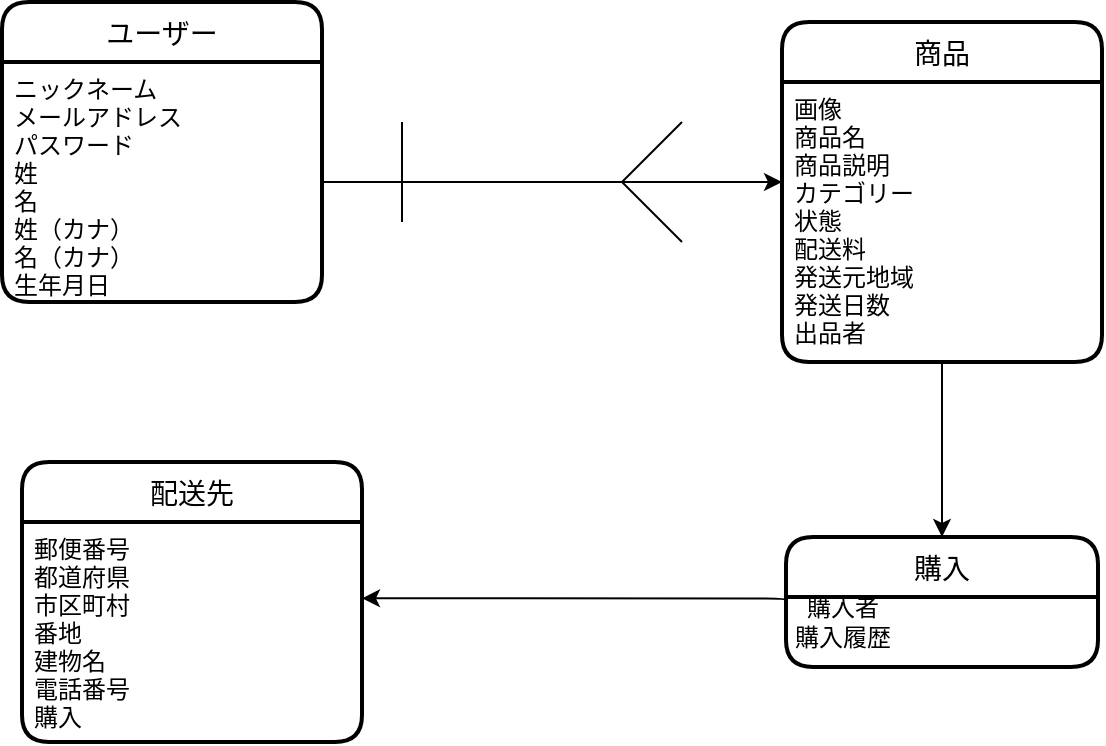 <mxfile>
    <diagram id="Jy3qfGTFqHCSB01263ke" name="ページ1">
        <mxGraphModel dx="1494" dy="1598" grid="1" gridSize="10" guides="0" tooltips="1" connect="1" arrows="1" fold="1" page="1" pageScale="1" pageWidth="827" pageHeight="1169" math="0" shadow="0">
            <root>
                <mxCell id="0"/>
                <mxCell id="1" parent="0"/>
                <mxCell id="46" value="ユーザー" style="swimlane;childLayout=stackLayout;horizontal=1;startSize=30;horizontalStack=0;rounded=1;fontSize=14;fontStyle=0;strokeWidth=2;resizeParent=0;resizeLast=1;shadow=0;dashed=0;align=center;" parent="1" vertex="1">
                    <mxGeometry y="-10" width="160" height="150" as="geometry"/>
                </mxCell>
                <mxCell id="47" value="ニックネーム&#10;メールアドレス&#10;パスワード&#10;姓&#10;名&#10;姓（カナ）&#10;名（カナ）&#10;生年月日&#10;" style="align=left;strokeColor=none;fillColor=none;spacingLeft=4;fontSize=12;verticalAlign=top;resizable=0;rotatable=0;part=1;" parent="46" vertex="1">
                    <mxGeometry y="30" width="160" height="120" as="geometry"/>
                </mxCell>
                <mxCell id="48" value="商品" style="swimlane;childLayout=stackLayout;horizontal=1;startSize=30;horizontalStack=0;rounded=1;fontSize=14;fontStyle=0;strokeWidth=2;resizeParent=0;resizeLast=1;shadow=0;dashed=0;align=center;" parent="1" vertex="1">
                    <mxGeometry x="390" width="160" height="170" as="geometry"/>
                </mxCell>
                <mxCell id="49" value="画像&#10;商品名&#10;商品説明&#10;カテゴリー&#10;状態&#10;配送料&#10;発送元地域&#10;発送日数&#10;出品者&#10;&#10;" style="align=left;strokeColor=none;fillColor=none;spacingLeft=4;fontSize=12;verticalAlign=top;resizable=0;rotatable=0;part=1;" parent="48" vertex="1">
                    <mxGeometry y="30" width="160" height="140" as="geometry"/>
                </mxCell>
                <mxCell id="50" style="edgeStyle=orthogonalEdgeStyle;rounded=0;orthogonalLoop=1;jettySize=auto;html=1;exitX=0.5;exitY=1;exitDx=0;exitDy=0;" parent="48" source="49" target="49" edge="1">
                    <mxGeometry relative="1" as="geometry"/>
                </mxCell>
                <mxCell id="80" style="edgeStyle=orthogonalEdgeStyle;curved=0;rounded=1;sketch=0;orthogonalLoop=1;jettySize=auto;html=1;exitX=0;exitY=0.5;exitDx=0;exitDy=0;entryX=1;entryY=0.347;entryDx=0;entryDy=0;entryPerimeter=0;" parent="1" source="54" target="59" edge="1">
                    <mxGeometry relative="1" as="geometry">
                        <Array as="points">
                            <mxPoint x="392" y="288"/>
                        </Array>
                    </mxGeometry>
                </mxCell>
                <mxCell id="54" value="購入" style="swimlane;childLayout=stackLayout;horizontal=1;startSize=30;horizontalStack=0;rounded=1;fontSize=14;fontStyle=0;strokeWidth=2;resizeParent=0;resizeLast=1;shadow=0;dashed=0;align=center;" parent="1" vertex="1">
                    <mxGeometry x="392" y="257.5" width="156" height="65" as="geometry"/>
                </mxCell>
                <mxCell id="58" value="配送先" style="swimlane;childLayout=stackLayout;horizontal=1;startSize=30;horizontalStack=0;rounded=1;fontSize=14;fontStyle=0;strokeWidth=2;resizeParent=0;resizeLast=1;shadow=0;dashed=0;align=center;" parent="1" vertex="1">
                    <mxGeometry x="10" y="220" width="170" height="140" as="geometry"/>
                </mxCell>
                <mxCell id="59" value="郵便番号&#10;都道府県&#10;市区町村&#10;番地&#10;建物名&#10;電話番号&#10;購入&#10;&#10;" style="align=left;strokeColor=none;fillColor=none;spacingLeft=4;fontSize=12;verticalAlign=top;resizable=0;rotatable=0;part=1;" parent="58" vertex="1">
                    <mxGeometry y="30" width="170" height="110" as="geometry"/>
                </mxCell>
                <mxCell id="65" value="" style="endArrow=none;html=1;rounded=0;" parent="1" edge="1">
                    <mxGeometry relative="1" as="geometry">
                        <mxPoint x="200" y="50" as="sourcePoint"/>
                        <mxPoint x="200" y="100" as="targetPoint"/>
                        <Array as="points">
                            <mxPoint x="200" y="60"/>
                            <mxPoint x="200" y="80"/>
                        </Array>
                    </mxGeometry>
                </mxCell>
                <mxCell id="68" style="edgeStyle=orthogonalEdgeStyle;rounded=0;orthogonalLoop=1;jettySize=auto;html=1;entryX=0.5;entryY=0;entryDx=0;entryDy=0;" parent="1" source="49" target="54" edge="1">
                    <mxGeometry relative="1" as="geometry"/>
                </mxCell>
                <mxCell id="72" style="edgeStyle=orthogonalEdgeStyle;curved=0;rounded=1;sketch=0;orthogonalLoop=1;jettySize=auto;html=1;exitX=1;exitY=0.5;exitDx=0;exitDy=0;" parent="1" source="47" edge="1">
                    <mxGeometry relative="1" as="geometry">
                        <mxPoint x="390" y="80" as="targetPoint"/>
                        <Array as="points">
                            <mxPoint x="160" y="80"/>
                        </Array>
                    </mxGeometry>
                </mxCell>
                <mxCell id="75" value="" style="endArrow=none;html=1;rounded=0;" parent="1" edge="1">
                    <mxGeometry relative="1" as="geometry">
                        <mxPoint x="340" y="50" as="sourcePoint"/>
                        <mxPoint x="340" y="110" as="targetPoint"/>
                        <Array as="points">
                            <mxPoint x="310" y="80"/>
                        </Array>
                    </mxGeometry>
                </mxCell>
                <mxCell id="79" value="購入者&lt;br&gt;購入履歴" style="text;html=1;align=center;verticalAlign=middle;resizable=0;points=[];autosize=1;" parent="1" vertex="1">
                    <mxGeometry x="390" y="285" width="60" height="30" as="geometry"/>
                </mxCell>
            </root>
        </mxGraphModel>
    </diagram>
</mxfile>